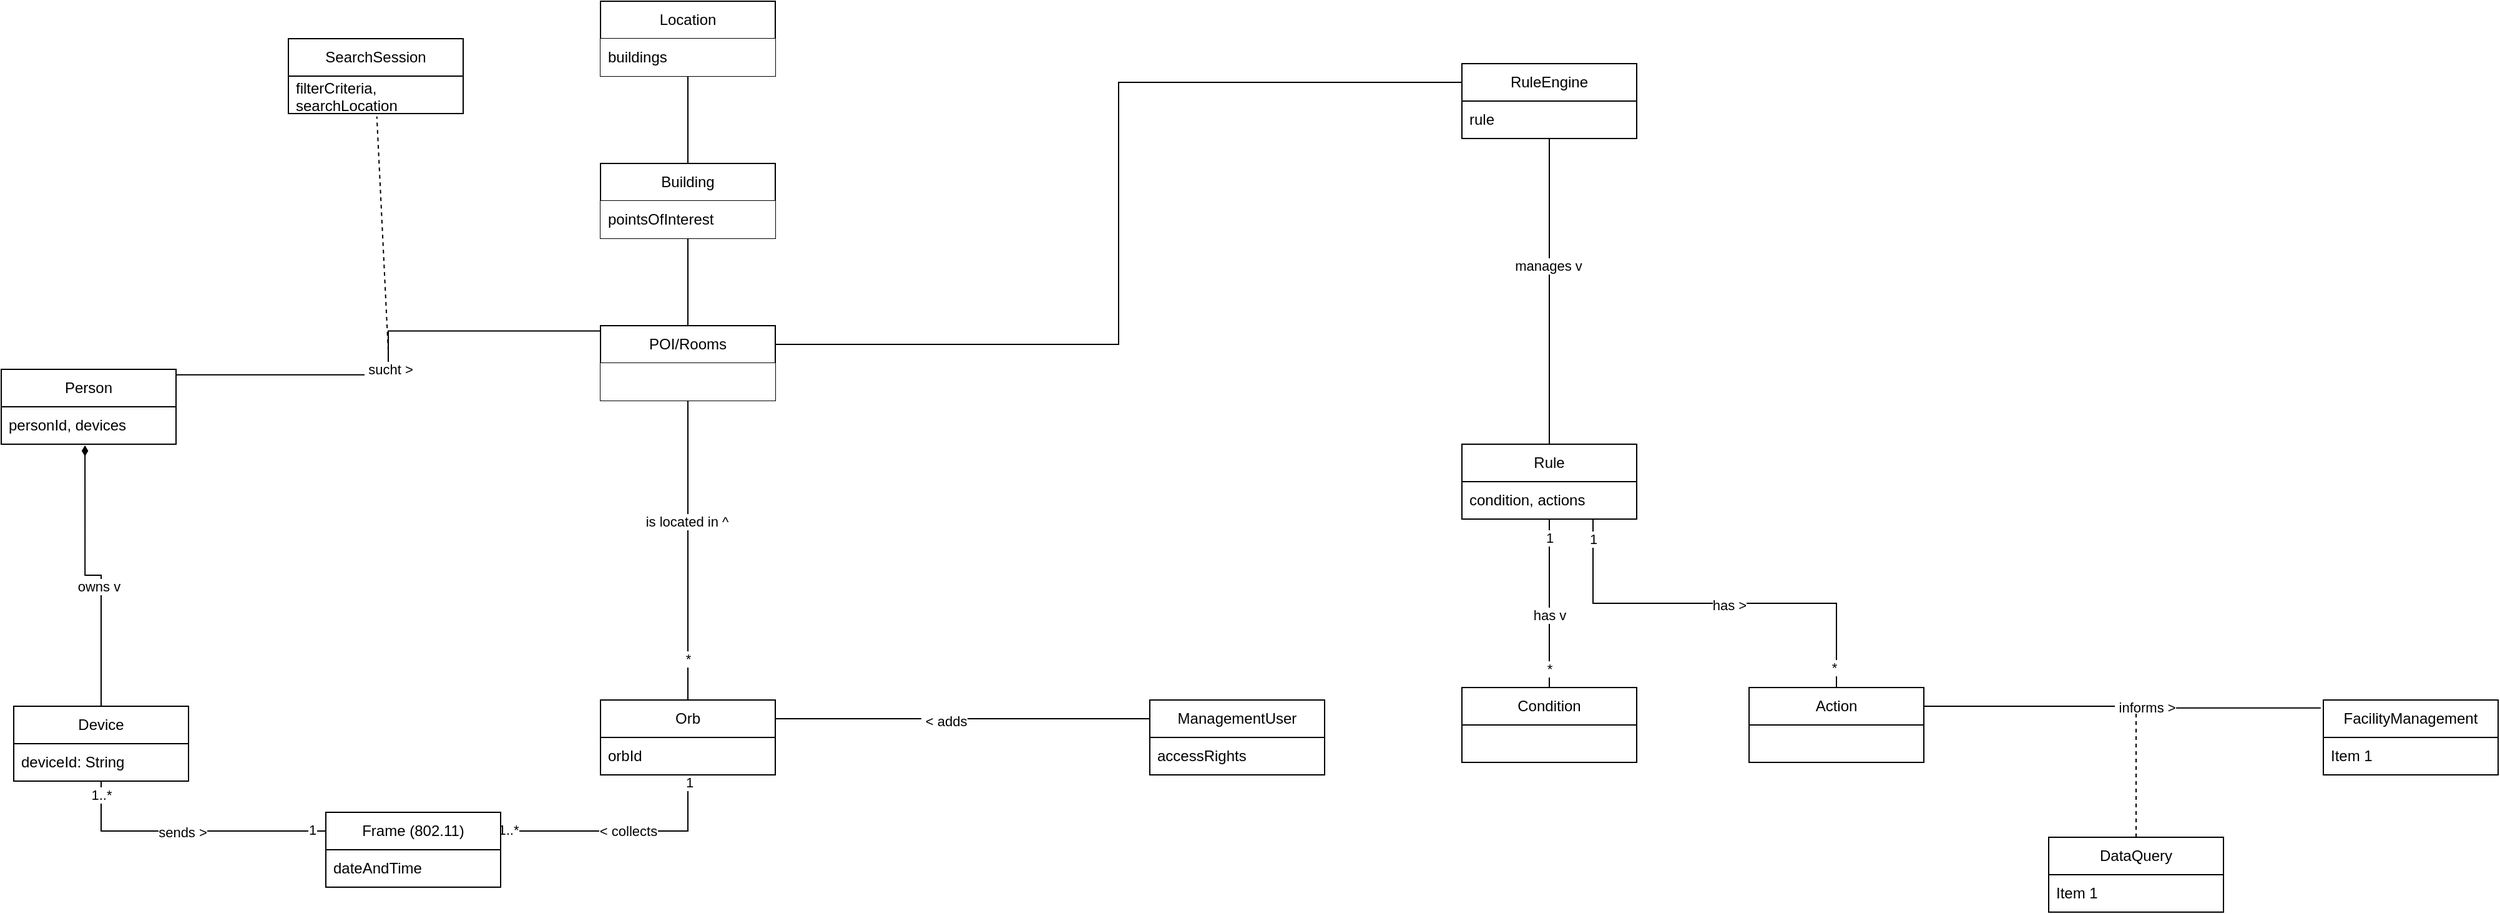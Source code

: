 <mxfile version="21.0.6" type="github">
  <diagram name="Seite-1" id="KA6z9-QfwAhSkeIakspH">
    <mxGraphModel dx="1755" dy="876" grid="1" gridSize="10" guides="1" tooltips="1" connect="1" arrows="1" fold="1" page="0" pageScale="1" pageWidth="827" pageHeight="1169" math="0" shadow="0">
      <root>
        <mxCell id="0" />
        <mxCell id="1" parent="0" />
        <mxCell id="QIfAh_MvAZiLwB0yGpU8-30" style="edgeStyle=orthogonalEdgeStyle;rounded=0;orthogonalLoop=1;jettySize=auto;html=1;exitX=0;exitY=0.25;exitDx=0;exitDy=0;entryX=1;entryY=0.25;entryDx=0;entryDy=0;endArrow=none;endFill=0;" edge="1" parent="1" source="QIfAh_MvAZiLwB0yGpU8-32" target="jw5DjISpnK0hP9MxYK5e-34">
          <mxGeometry relative="1" as="geometry">
            <mxPoint x="340" y="305" as="sourcePoint" />
          </mxGeometry>
        </mxCell>
        <mxCell id="QIfAh_MvAZiLwB0yGpU8-31" value="&amp;nbsp;&amp;lt; adds" style="edgeLabel;html=1;align=center;verticalAlign=middle;resizable=0;points=[];" vertex="1" connectable="0" parent="QIfAh_MvAZiLwB0yGpU8-30">
          <mxGeometry x="0.101" y="2" relative="1" as="geometry">
            <mxPoint as="offset" />
          </mxGeometry>
        </mxCell>
        <mxCell id="QIfAh_MvAZiLwB0yGpU8-6" style="edgeStyle=orthogonalEdgeStyle;rounded=0;orthogonalLoop=1;jettySize=auto;html=1;exitX=0.993;exitY=0.073;exitDx=0;exitDy=0;entryX=0.001;entryY=0.071;entryDx=0;entryDy=0;entryPerimeter=0;endArrow=none;endFill=0;exitPerimeter=0;" edge="1" parent="1" source="jw5DjISpnK0hP9MxYK5e-18" target="jw5DjISpnK0hP9MxYK5e-9">
          <mxGeometry relative="1" as="geometry" />
        </mxCell>
        <mxCell id="QIfAh_MvAZiLwB0yGpU8-9" value="&amp;nbsp;sucht &amp;gt; " style="edgeLabel;html=1;align=center;verticalAlign=middle;resizable=0;points=[];" vertex="1" connectable="0" parent="QIfAh_MvAZiLwB0yGpU8-6">
          <mxGeometry x="-0.064" relative="1" as="geometry">
            <mxPoint as="offset" />
          </mxGeometry>
        </mxCell>
        <mxCell id="jw5DjISpnK0hP9MxYK5e-1" value="Location" style="swimlane;fontStyle=0;childLayout=stackLayout;horizontal=1;startSize=30;horizontalStack=0;resizeParent=1;resizeParentMax=0;resizeLast=0;collapsible=1;marginBottom=0;whiteSpace=wrap;html=1;swimlaneFillColor=default;" parent="1" vertex="1">
          <mxGeometry x="-50" y="-270" width="140" height="60" as="geometry" />
        </mxCell>
        <mxCell id="jw5DjISpnK0hP9MxYK5e-55" value="buildings" style="text;strokeColor=none;fillColor=default;align=left;verticalAlign=middle;spacingLeft=4;spacingRight=4;overflow=hidden;points=[[0,0.5],[1,0.5]];portConstraint=eastwest;rotatable=0;whiteSpace=wrap;html=1;" parent="jw5DjISpnK0hP9MxYK5e-1" vertex="1">
          <mxGeometry y="30" width="140" height="30" as="geometry" />
        </mxCell>
        <mxCell id="jw5DjISpnK0hP9MxYK5e-5" value="Building" style="swimlane;fontStyle=0;childLayout=stackLayout;horizontal=1;startSize=30;horizontalStack=0;resizeParent=1;resizeParentMax=0;resizeLast=0;collapsible=1;marginBottom=0;whiteSpace=wrap;html=1;swimlaneFillColor=default;" parent="1" vertex="1">
          <mxGeometry x="-50" y="-140" width="140" height="60" as="geometry" />
        </mxCell>
        <mxCell id="jw5DjISpnK0hP9MxYK5e-56" value="pointsOfInterest" style="text;strokeColor=none;fillColor=default;align=left;verticalAlign=middle;spacingLeft=4;spacingRight=4;overflow=hidden;points=[[0,0.5],[1,0.5]];portConstraint=eastwest;rotatable=0;whiteSpace=wrap;html=1;" parent="jw5DjISpnK0hP9MxYK5e-5" vertex="1">
          <mxGeometry y="30" width="140" height="30" as="geometry" />
        </mxCell>
        <mxCell id="jw5DjISpnK0hP9MxYK5e-9" value="POI/Rooms" style="swimlane;fontStyle=0;childLayout=stackLayout;horizontal=1;startSize=30;horizontalStack=0;resizeParent=1;resizeParentMax=0;resizeLast=0;collapsible=1;marginBottom=0;whiteSpace=wrap;html=1;swimlaneFillColor=default;" parent="1" vertex="1">
          <mxGeometry x="-50" y="-10" width="140" height="60" as="geometry">
            <mxRectangle x="340" y="230" width="70" height="30" as="alternateBounds" />
          </mxGeometry>
        </mxCell>
        <mxCell id="jw5DjISpnK0hP9MxYK5e-57" value="" style="text;strokeColor=none;fillColor=default;align=left;verticalAlign=middle;spacingLeft=4;spacingRight=4;overflow=hidden;points=[[0,0.5],[1,0.5]];portConstraint=eastwest;rotatable=0;whiteSpace=wrap;html=1;" parent="jw5DjISpnK0hP9MxYK5e-9" vertex="1">
          <mxGeometry y="30" width="140" height="30" as="geometry" />
        </mxCell>
        <mxCell id="QIfAh_MvAZiLwB0yGpU8-65" style="edgeStyle=orthogonalEdgeStyle;rounded=0;orthogonalLoop=1;jettySize=auto;html=1;exitX=0.5;exitY=1;exitDx=0;exitDy=0;entryX=1;entryY=0.25;entryDx=0;entryDy=0;endArrow=none;endFill=0;" edge="1" parent="1" source="jw5DjISpnK0hP9MxYK5e-34" target="QIfAh_MvAZiLwB0yGpU8-15">
          <mxGeometry relative="1" as="geometry" />
        </mxCell>
        <mxCell id="QIfAh_MvAZiLwB0yGpU8-66" value="&amp;lt; collects" style="edgeLabel;html=1;align=center;verticalAlign=middle;resizable=0;points=[];" vertex="1" connectable="0" parent="QIfAh_MvAZiLwB0yGpU8-65">
          <mxGeometry x="-0.046" relative="1" as="geometry">
            <mxPoint as="offset" />
          </mxGeometry>
        </mxCell>
        <mxCell id="p3KCG7W4C7pQexGpIU1P-4" value="1" style="edgeLabel;html=1;align=center;verticalAlign=middle;resizable=0;points=[];" connectable="0" vertex="1" parent="QIfAh_MvAZiLwB0yGpU8-65">
          <mxGeometry x="-0.937" y="1" relative="1" as="geometry">
            <mxPoint as="offset" />
          </mxGeometry>
        </mxCell>
        <mxCell id="p3KCG7W4C7pQexGpIU1P-5" value="1..*" style="edgeLabel;html=1;align=center;verticalAlign=middle;resizable=0;points=[];" connectable="0" vertex="1" parent="QIfAh_MvAZiLwB0yGpU8-65">
          <mxGeometry x="0.936" y="-1" relative="1" as="geometry">
            <mxPoint as="offset" />
          </mxGeometry>
        </mxCell>
        <mxCell id="jw5DjISpnK0hP9MxYK5e-34" value="Orb" style="swimlane;fontStyle=0;childLayout=stackLayout;horizontal=1;startSize=30;horizontalStack=0;resizeParent=1;resizeParentMax=0;resizeLast=0;collapsible=1;marginBottom=0;whiteSpace=wrap;html=1;swimlaneFillColor=default;" parent="1" vertex="1">
          <mxGeometry x="-50" y="290" width="140" height="60" as="geometry" />
        </mxCell>
        <mxCell id="jw5DjISpnK0hP9MxYK5e-35" value="orbId" style="text;strokeColor=none;fillColor=none;align=left;verticalAlign=middle;spacingLeft=4;spacingRight=4;overflow=hidden;points=[[0,0.5],[1,0.5]];portConstraint=eastwest;rotatable=0;whiteSpace=wrap;html=1;" parent="jw5DjISpnK0hP9MxYK5e-34" vertex="1">
          <mxGeometry y="30" width="140" height="30" as="geometry" />
        </mxCell>
        <mxCell id="jw5DjISpnK0hP9MxYK5e-51" style="edgeStyle=orthogonalEdgeStyle;rounded=0;orthogonalLoop=1;jettySize=auto;html=1;exitX=0.5;exitY=0;exitDx=0;exitDy=0;endArrow=none;endFill=0;" parent="1" source="jw5DjISpnK0hP9MxYK5e-5" target="jw5DjISpnK0hP9MxYK5e-1" edge="1">
          <mxGeometry relative="1" as="geometry" />
        </mxCell>
        <mxCell id="jw5DjISpnK0hP9MxYK5e-52" style="edgeStyle=orthogonalEdgeStyle;rounded=0;orthogonalLoop=1;jettySize=auto;html=1;exitX=0.5;exitY=0;exitDx=0;exitDy=0;endArrow=none;endFill=0;" parent="1" source="jw5DjISpnK0hP9MxYK5e-9" target="jw5DjISpnK0hP9MxYK5e-5" edge="1">
          <mxGeometry relative="1" as="geometry" />
        </mxCell>
        <mxCell id="jw5DjISpnK0hP9MxYK5e-53" style="edgeStyle=orthogonalEdgeStyle;rounded=0;orthogonalLoop=1;jettySize=auto;html=1;exitX=0.5;exitY=0;exitDx=0;exitDy=0;endArrow=none;endFill=0;" parent="1" source="jw5DjISpnK0hP9MxYK5e-34" target="jw5DjISpnK0hP9MxYK5e-9" edge="1">
          <mxGeometry relative="1" as="geometry" />
        </mxCell>
        <mxCell id="QIfAh_MvAZiLwB0yGpU8-11" value="is located in ^" style="edgeLabel;html=1;align=center;verticalAlign=middle;resizable=0;points=[];" vertex="1" connectable="0" parent="jw5DjISpnK0hP9MxYK5e-53">
          <mxGeometry x="0.195" y="1" relative="1" as="geometry">
            <mxPoint as="offset" />
          </mxGeometry>
        </mxCell>
        <mxCell id="QIfAh_MvAZiLwB0yGpU8-78" value="*" style="edgeLabel;html=1;align=center;verticalAlign=middle;resizable=0;points=[];" vertex="1" connectable="0" parent="jw5DjISpnK0hP9MxYK5e-53">
          <mxGeometry x="-0.724" relative="1" as="geometry">
            <mxPoint as="offset" />
          </mxGeometry>
        </mxCell>
        <mxCell id="QIfAh_MvAZiLwB0yGpU8-15" value="Frame (802.11)" style="swimlane;fontStyle=0;childLayout=stackLayout;horizontal=1;startSize=30;horizontalStack=0;resizeParent=1;resizeParentMax=0;resizeLast=0;collapsible=1;marginBottom=0;whiteSpace=wrap;html=1;swimlaneFillColor=default;" vertex="1" parent="1">
          <mxGeometry x="-270" y="380" width="140" height="60" as="geometry" />
        </mxCell>
        <mxCell id="QIfAh_MvAZiLwB0yGpU8-16" value="dateAndTime" style="text;strokeColor=none;fillColor=none;align=left;verticalAlign=middle;spacingLeft=4;spacingRight=4;overflow=hidden;points=[[0,0.5],[1,0.5]];portConstraint=eastwest;rotatable=0;whiteSpace=wrap;html=1;" vertex="1" parent="QIfAh_MvAZiLwB0yGpU8-15">
          <mxGeometry y="30" width="140" height="30" as="geometry" />
        </mxCell>
        <mxCell id="QIfAh_MvAZiLwB0yGpU8-23" value="SearchSession" style="swimlane;fontStyle=0;childLayout=stackLayout;horizontal=1;startSize=30;horizontalStack=0;resizeParent=1;resizeParentMax=0;resizeLast=0;collapsible=1;marginBottom=0;whiteSpace=wrap;html=1;swimlaneFillColor=default;" vertex="1" parent="1">
          <mxGeometry x="-300" y="-240" width="140" height="60" as="geometry" />
        </mxCell>
        <mxCell id="QIfAh_MvAZiLwB0yGpU8-24" value="filterCriteria, searchLocation" style="text;strokeColor=none;fillColor=none;align=left;verticalAlign=middle;spacingLeft=4;spacingRight=4;overflow=hidden;points=[[0,0.5],[1,0.5]];portConstraint=eastwest;rotatable=0;whiteSpace=wrap;html=1;" vertex="1" parent="QIfAh_MvAZiLwB0yGpU8-23">
          <mxGeometry y="30" width="140" height="30" as="geometry" />
        </mxCell>
        <mxCell id="QIfAh_MvAZiLwB0yGpU8-27" value="" style="endArrow=none;dashed=1;html=1;rounded=0;entryX=0.506;entryY=1.081;entryDx=0;entryDy=0;entryPerimeter=0;" edge="1" parent="1" target="QIfAh_MvAZiLwB0yGpU8-24">
          <mxGeometry width="50" height="50" relative="1" as="geometry">
            <mxPoint x="-220" y="10" as="sourcePoint" />
            <mxPoint x="-180" as="targetPoint" />
          </mxGeometry>
        </mxCell>
        <mxCell id="jw5DjISpnK0hP9MxYK5e-18" value="Person" style="swimlane;fontStyle=0;childLayout=stackLayout;horizontal=1;startSize=30;horizontalStack=0;resizeParent=1;resizeParentMax=0;resizeLast=0;collapsible=1;marginBottom=0;whiteSpace=wrap;html=1;swimlaneFillColor=default;" parent="1" vertex="1">
          <mxGeometry x="-530" y="25" width="140" height="60" as="geometry" />
        </mxCell>
        <mxCell id="jw5DjISpnK0hP9MxYK5e-32" value="personId, devices" style="text;strokeColor=none;fillColor=none;align=left;verticalAlign=middle;spacingLeft=4;spacingRight=4;overflow=hidden;points=[[0,0.5],[1,0.5]];portConstraint=eastwest;rotatable=0;whiteSpace=wrap;html=1;" parent="jw5DjISpnK0hP9MxYK5e-18" vertex="1">
          <mxGeometry y="30" width="140" height="30" as="geometry" />
        </mxCell>
        <mxCell id="QIfAh_MvAZiLwB0yGpU8-63" style="edgeStyle=orthogonalEdgeStyle;rounded=0;orthogonalLoop=1;jettySize=auto;html=1;exitX=0.5;exitY=1;exitDx=0;exitDy=0;entryX=0;entryY=0.25;entryDx=0;entryDy=0;endArrow=none;endFill=0;" edge="1" parent="1" source="jw5DjISpnK0hP9MxYK5e-27" target="QIfAh_MvAZiLwB0yGpU8-15">
          <mxGeometry relative="1" as="geometry" />
        </mxCell>
        <mxCell id="QIfAh_MvAZiLwB0yGpU8-64" value="sends &amp;gt;" style="edgeLabel;html=1;align=center;verticalAlign=middle;resizable=0;points=[];" vertex="1" connectable="0" parent="QIfAh_MvAZiLwB0yGpU8-63">
          <mxGeometry x="-0.051" y="-1" relative="1" as="geometry">
            <mxPoint as="offset" />
          </mxGeometry>
        </mxCell>
        <mxCell id="p3KCG7W4C7pQexGpIU1P-1" value="1..*&lt;br&gt;" style="edgeLabel;html=1;align=center;verticalAlign=middle;resizable=0;points=[];" connectable="0" vertex="1" parent="QIfAh_MvAZiLwB0yGpU8-63">
          <mxGeometry x="-0.901" relative="1" as="geometry">
            <mxPoint as="offset" />
          </mxGeometry>
        </mxCell>
        <mxCell id="p3KCG7W4C7pQexGpIU1P-2" value="1" style="edgeLabel;html=1;align=center;verticalAlign=middle;resizable=0;points=[];" connectable="0" vertex="1" parent="QIfAh_MvAZiLwB0yGpU8-63">
          <mxGeometry x="0.9" y="1" relative="1" as="geometry">
            <mxPoint as="offset" />
          </mxGeometry>
        </mxCell>
        <mxCell id="jw5DjISpnK0hP9MxYK5e-27" value="Device" style="swimlane;fontStyle=0;childLayout=stackLayout;horizontal=1;startSize=30;horizontalStack=0;resizeParent=1;resizeParentMax=0;resizeLast=0;collapsible=1;marginBottom=0;whiteSpace=wrap;html=1;swimlaneFillColor=default;" parent="1" vertex="1">
          <mxGeometry x="-520" y="295" width="140" height="60" as="geometry" />
        </mxCell>
        <mxCell id="jw5DjISpnK0hP9MxYK5e-28" value="&lt;div&gt;deviceId: String&lt;/div&gt;" style="text;strokeColor=none;fillColor=none;align=left;verticalAlign=middle;spacingLeft=4;spacingRight=4;overflow=hidden;points=[[0,0.5],[1,0.5]];portConstraint=eastwest;rotatable=0;whiteSpace=wrap;html=1;" parent="jw5DjISpnK0hP9MxYK5e-27" vertex="1">
          <mxGeometry y="30" width="140" height="30" as="geometry" />
        </mxCell>
        <mxCell id="jw5DjISpnK0hP9MxYK5e-68" style="edgeStyle=orthogonalEdgeStyle;rounded=0;orthogonalLoop=1;jettySize=auto;html=1;exitX=0.5;exitY=0;exitDx=0;exitDy=0;endArrow=diamondThin;endFill=1;entryX=0.479;entryY=1.028;entryDx=0;entryDy=0;entryPerimeter=0;" parent="1" source="jw5DjISpnK0hP9MxYK5e-27" target="jw5DjISpnK0hP9MxYK5e-32" edge="1">
          <mxGeometry relative="1" as="geometry">
            <mxPoint x="-696.64" y="240.84" as="targetPoint" />
          </mxGeometry>
        </mxCell>
        <mxCell id="QIfAh_MvAZiLwB0yGpU8-22" value="&lt;div&gt;owns v&lt;/div&gt;" style="edgeLabel;html=1;align=center;verticalAlign=middle;resizable=0;points=[];" vertex="1" connectable="0" parent="jw5DjISpnK0hP9MxYK5e-68">
          <mxGeometry x="-0.13" y="2" relative="1" as="geometry">
            <mxPoint as="offset" />
          </mxGeometry>
        </mxCell>
        <mxCell id="QIfAh_MvAZiLwB0yGpU8-32" value="ManagementUser" style="swimlane;fontStyle=0;childLayout=stackLayout;horizontal=1;startSize=30;horizontalStack=0;resizeParent=1;resizeParentMax=0;resizeLast=0;collapsible=1;marginBottom=0;whiteSpace=wrap;html=1;swimlaneFillColor=default;" vertex="1" parent="1">
          <mxGeometry x="390" y="290" width="140" height="60" as="geometry" />
        </mxCell>
        <mxCell id="QIfAh_MvAZiLwB0yGpU8-33" value="accessRights" style="text;strokeColor=none;fillColor=none;align=left;verticalAlign=middle;spacingLeft=4;spacingRight=4;overflow=hidden;points=[[0,0.5],[1,0.5]];portConstraint=eastwest;rotatable=0;whiteSpace=wrap;html=1;" vertex="1" parent="QIfAh_MvAZiLwB0yGpU8-32">
          <mxGeometry y="30" width="140" height="30" as="geometry" />
        </mxCell>
        <mxCell id="QIfAh_MvAZiLwB0yGpU8-44" style="edgeStyle=orthogonalEdgeStyle;rounded=0;orthogonalLoop=1;jettySize=auto;html=1;exitX=0.5;exitY=1;exitDx=0;exitDy=0;entryX=0.5;entryY=0;entryDx=0;entryDy=0;endArrow=none;endFill=0;" edge="1" parent="1" source="QIfAh_MvAZiLwB0yGpU8-36" target="QIfAh_MvAZiLwB0yGpU8-40">
          <mxGeometry relative="1" as="geometry" />
        </mxCell>
        <mxCell id="QIfAh_MvAZiLwB0yGpU8-45" value="manages v" style="edgeLabel;html=1;align=center;verticalAlign=middle;resizable=0;points=[];" vertex="1" connectable="0" parent="QIfAh_MvAZiLwB0yGpU8-44">
          <mxGeometry x="-0.171" y="-1" relative="1" as="geometry">
            <mxPoint as="offset" />
          </mxGeometry>
        </mxCell>
        <mxCell id="QIfAh_MvAZiLwB0yGpU8-50" style="edgeStyle=orthogonalEdgeStyle;rounded=0;orthogonalLoop=1;jettySize=auto;html=1;exitX=1;exitY=0.25;exitDx=0;exitDy=0;entryX=-0.015;entryY=0.106;entryDx=0;entryDy=0;entryPerimeter=0;endArrow=none;endFill=0;" edge="1" parent="1" source="QIfAh_MvAZiLwB0yGpU8-82" target="QIfAh_MvAZiLwB0yGpU8-46">
          <mxGeometry relative="1" as="geometry">
            <mxPoint x="1010" y="295" as="sourcePoint" />
          </mxGeometry>
        </mxCell>
        <mxCell id="QIfAh_MvAZiLwB0yGpU8-51" value="&amp;nbsp;informs &amp;gt; " style="edgeLabel;html=1;align=center;verticalAlign=middle;resizable=0;points=[];" vertex="1" connectable="0" parent="QIfAh_MvAZiLwB0yGpU8-50">
          <mxGeometry x="0.119" y="1" relative="1" as="geometry">
            <mxPoint as="offset" />
          </mxGeometry>
        </mxCell>
        <mxCell id="QIfAh_MvAZiLwB0yGpU8-36" value="RuleEngine" style="swimlane;fontStyle=0;childLayout=stackLayout;horizontal=1;startSize=30;horizontalStack=0;resizeParent=1;resizeParentMax=0;resizeLast=0;collapsible=1;marginBottom=0;whiteSpace=wrap;html=1;swimlaneFillColor=default;" vertex="1" parent="1">
          <mxGeometry x="640" y="-220" width="140" height="60" as="geometry" />
        </mxCell>
        <mxCell id="QIfAh_MvAZiLwB0yGpU8-37" value="rule" style="text;strokeColor=none;fillColor=none;align=left;verticalAlign=middle;spacingLeft=4;spacingRight=4;overflow=hidden;points=[[0,0.5],[1,0.5]];portConstraint=eastwest;rotatable=0;whiteSpace=wrap;html=1;" vertex="1" parent="QIfAh_MvAZiLwB0yGpU8-36">
          <mxGeometry y="30" width="140" height="30" as="geometry" />
        </mxCell>
        <mxCell id="QIfAh_MvAZiLwB0yGpU8-76" style="edgeStyle=orthogonalEdgeStyle;rounded=0;orthogonalLoop=1;jettySize=auto;html=1;exitX=0.5;exitY=1;exitDx=0;exitDy=0;entryX=0.5;entryY=0;entryDx=0;entryDy=0;endArrow=none;endFill=0;" edge="1" parent="1" source="QIfAh_MvAZiLwB0yGpU8-40" target="QIfAh_MvAZiLwB0yGpU8-67">
          <mxGeometry relative="1" as="geometry" />
        </mxCell>
        <mxCell id="QIfAh_MvAZiLwB0yGpU8-86" value="has v" style="edgeLabel;html=1;align=center;verticalAlign=middle;resizable=0;points=[];" vertex="1" connectable="0" parent="QIfAh_MvAZiLwB0yGpU8-76">
          <mxGeometry x="0.13" relative="1" as="geometry">
            <mxPoint as="offset" />
          </mxGeometry>
        </mxCell>
        <mxCell id="QIfAh_MvAZiLwB0yGpU8-88" value="*" style="edgeLabel;html=1;align=center;verticalAlign=middle;resizable=0;points=[];" vertex="1" connectable="0" parent="QIfAh_MvAZiLwB0yGpU8-76">
          <mxGeometry x="0.776" relative="1" as="geometry">
            <mxPoint as="offset" />
          </mxGeometry>
        </mxCell>
        <mxCell id="QIfAh_MvAZiLwB0yGpU8-89" value="1" style="edgeLabel;html=1;align=center;verticalAlign=middle;resizable=0;points=[];" vertex="1" connectable="0" parent="QIfAh_MvAZiLwB0yGpU8-76">
          <mxGeometry x="-0.786" relative="1" as="geometry">
            <mxPoint as="offset" />
          </mxGeometry>
        </mxCell>
        <mxCell id="QIfAh_MvAZiLwB0yGpU8-77" style="edgeStyle=orthogonalEdgeStyle;rounded=0;orthogonalLoop=1;jettySize=auto;html=1;exitX=0.75;exitY=1;exitDx=0;exitDy=0;entryX=0.5;entryY=0;entryDx=0;entryDy=0;endArrow=none;endFill=0;" edge="1" parent="1" source="QIfAh_MvAZiLwB0yGpU8-40" target="QIfAh_MvAZiLwB0yGpU8-82">
          <mxGeometry relative="1" as="geometry">
            <mxPoint x="940" y="280" as="targetPoint" />
          </mxGeometry>
        </mxCell>
        <mxCell id="QIfAh_MvAZiLwB0yGpU8-87" value="has &amp;gt;" style="edgeLabel;html=1;align=center;verticalAlign=middle;resizable=0;points=[];" vertex="1" connectable="0" parent="QIfAh_MvAZiLwB0yGpU8-77">
          <mxGeometry x="0.07" y="-1" relative="1" as="geometry">
            <mxPoint as="offset" />
          </mxGeometry>
        </mxCell>
        <mxCell id="QIfAh_MvAZiLwB0yGpU8-90" value="*" style="edgeLabel;html=1;align=center;verticalAlign=middle;resizable=0;points=[];" vertex="1" connectable="0" parent="QIfAh_MvAZiLwB0yGpU8-77">
          <mxGeometry x="0.903" y="-2" relative="1" as="geometry">
            <mxPoint as="offset" />
          </mxGeometry>
        </mxCell>
        <mxCell id="QIfAh_MvAZiLwB0yGpU8-91" value="1" style="edgeLabel;html=1;align=center;verticalAlign=middle;resizable=0;points=[];" vertex="1" connectable="0" parent="QIfAh_MvAZiLwB0yGpU8-77">
          <mxGeometry x="-0.907" relative="1" as="geometry">
            <mxPoint as="offset" />
          </mxGeometry>
        </mxCell>
        <mxCell id="QIfAh_MvAZiLwB0yGpU8-40" value="Rule" style="swimlane;fontStyle=0;childLayout=stackLayout;horizontal=1;startSize=30;horizontalStack=0;resizeParent=1;resizeParentMax=0;resizeLast=0;collapsible=1;marginBottom=0;whiteSpace=wrap;html=1;swimlaneFillColor=default;" vertex="1" parent="1">
          <mxGeometry x="640" y="85" width="140" height="60" as="geometry" />
        </mxCell>
        <mxCell id="QIfAh_MvAZiLwB0yGpU8-41" value="condition, actions" style="text;strokeColor=none;fillColor=none;align=left;verticalAlign=middle;spacingLeft=4;spacingRight=4;overflow=hidden;points=[[0,0.5],[1,0.5]];portConstraint=eastwest;rotatable=0;whiteSpace=wrap;html=1;" vertex="1" parent="QIfAh_MvAZiLwB0yGpU8-40">
          <mxGeometry y="30" width="140" height="30" as="geometry" />
        </mxCell>
        <mxCell id="QIfAh_MvAZiLwB0yGpU8-46" value="FacilityManagement" style="swimlane;fontStyle=0;childLayout=stackLayout;horizontal=1;startSize=30;horizontalStack=0;resizeParent=1;resizeParentMax=0;resizeLast=0;collapsible=1;marginBottom=0;whiteSpace=wrap;html=1;swimlaneFillColor=default;" vertex="1" parent="1">
          <mxGeometry x="1330" y="290" width="140" height="60" as="geometry" />
        </mxCell>
        <mxCell id="QIfAh_MvAZiLwB0yGpU8-47" value="Item 1" style="text;strokeColor=none;fillColor=none;align=left;verticalAlign=middle;spacingLeft=4;spacingRight=4;overflow=hidden;points=[[0,0.5],[1,0.5]];portConstraint=eastwest;rotatable=0;whiteSpace=wrap;html=1;" vertex="1" parent="QIfAh_MvAZiLwB0yGpU8-46">
          <mxGeometry y="30" width="140" height="30" as="geometry" />
        </mxCell>
        <mxCell id="QIfAh_MvAZiLwB0yGpU8-52" value="DataQuery" style="swimlane;fontStyle=0;childLayout=stackLayout;horizontal=1;startSize=30;horizontalStack=0;resizeParent=1;resizeParentMax=0;resizeLast=0;collapsible=1;marginBottom=0;whiteSpace=wrap;html=1;swimlaneFillColor=default;" vertex="1" parent="1">
          <mxGeometry x="1110" y="400" width="140" height="60" as="geometry" />
        </mxCell>
        <mxCell id="QIfAh_MvAZiLwB0yGpU8-53" value="Item 1" style="text;strokeColor=none;fillColor=none;align=left;verticalAlign=middle;spacingLeft=4;spacingRight=4;overflow=hidden;points=[[0,0.5],[1,0.5]];portConstraint=eastwest;rotatable=0;whiteSpace=wrap;html=1;" vertex="1" parent="QIfAh_MvAZiLwB0yGpU8-52">
          <mxGeometry y="30" width="140" height="30" as="geometry" />
        </mxCell>
        <mxCell id="QIfAh_MvAZiLwB0yGpU8-56" value="" style="endArrow=none;dashed=1;html=1;rounded=0;exitX=0.5;exitY=0;exitDx=0;exitDy=0;" edge="1" parent="1" source="QIfAh_MvAZiLwB0yGpU8-52">
          <mxGeometry width="50" height="50" relative="1" as="geometry">
            <mxPoint x="1230" y="500" as="sourcePoint" />
            <mxPoint x="1180" y="300" as="targetPoint" />
          </mxGeometry>
        </mxCell>
        <mxCell id="QIfAh_MvAZiLwB0yGpU8-62" style="edgeStyle=orthogonalEdgeStyle;rounded=0;orthogonalLoop=1;jettySize=auto;html=1;exitX=1;exitY=0.25;exitDx=0;exitDy=0;entryX=0;entryY=0.25;entryDx=0;entryDy=0;endArrow=none;endFill=0;" edge="1" parent="1" source="jw5DjISpnK0hP9MxYK5e-9" target="QIfAh_MvAZiLwB0yGpU8-36">
          <mxGeometry relative="1" as="geometry">
            <mxPoint x="350" y="-30" as="sourcePoint" />
          </mxGeometry>
        </mxCell>
        <mxCell id="QIfAh_MvAZiLwB0yGpU8-67" value="Condition" style="swimlane;fontStyle=0;childLayout=stackLayout;horizontal=1;startSize=30;horizontalStack=0;resizeParent=1;resizeParentMax=0;resizeLast=0;collapsible=1;marginBottom=0;whiteSpace=wrap;html=1;swimlaneFillColor=default;" vertex="1" parent="1">
          <mxGeometry x="640" y="280" width="140" height="60" as="geometry" />
        </mxCell>
        <mxCell id="QIfAh_MvAZiLwB0yGpU8-82" value="Action" style="swimlane;fontStyle=0;childLayout=stackLayout;horizontal=1;startSize=30;horizontalStack=0;resizeParent=1;resizeParentMax=0;resizeLast=0;collapsible=1;marginBottom=0;whiteSpace=wrap;html=1;" vertex="1" parent="1">
          <mxGeometry x="870" y="280" width="140" height="60" as="geometry" />
        </mxCell>
      </root>
    </mxGraphModel>
  </diagram>
</mxfile>

